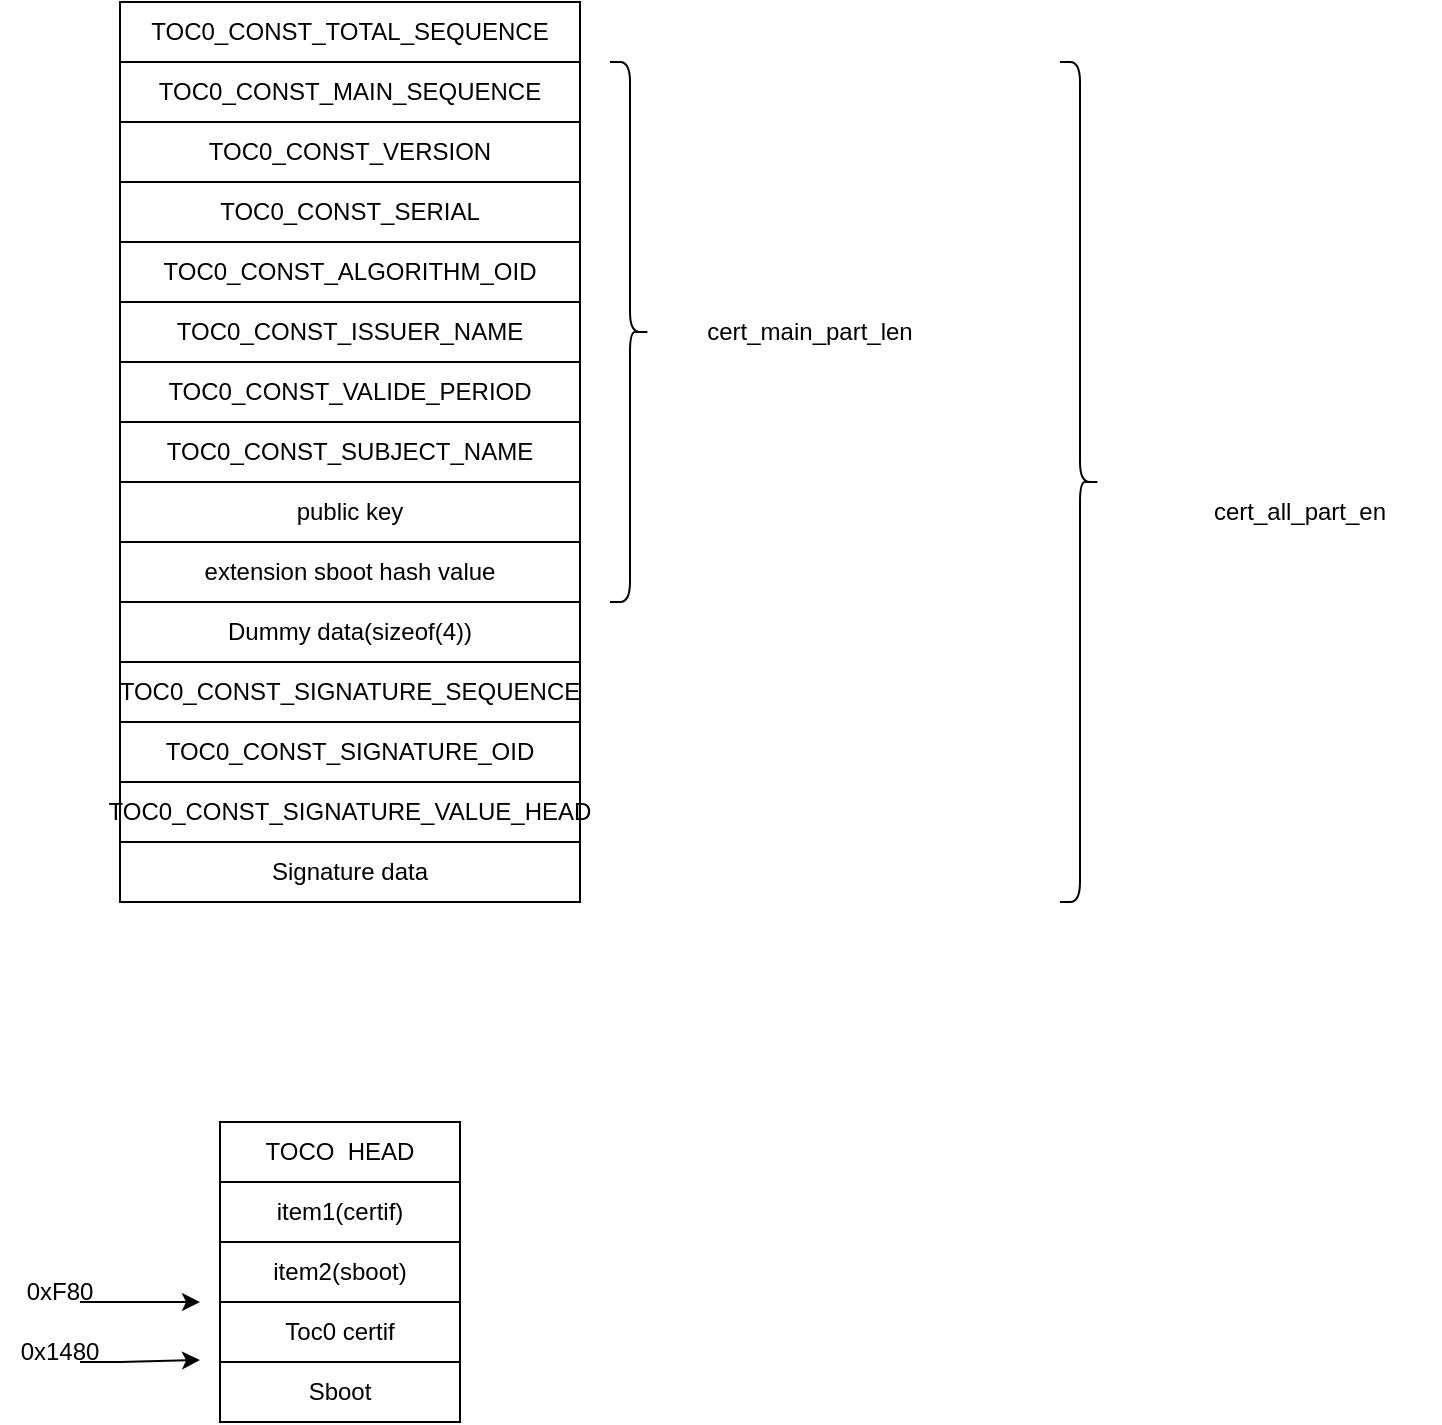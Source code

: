 <mxfile version="21.4.0" type="github">
  <diagram name="Page-1" id="bhDMWvnnnsmSmIuoPUf2">
    <mxGraphModel dx="1155" dy="561" grid="1" gridSize="10" guides="1" tooltips="1" connect="1" arrows="1" fold="1" page="1" pageScale="1" pageWidth="850" pageHeight="1100" math="0" shadow="0">
      <root>
        <mxCell id="0" />
        <mxCell id="1" parent="0" />
        <mxCell id="DNya7Jkh1skZqDEUOs5Z-2" value="TOC0_CONST_TOTAL_SEQUENCE" style="rounded=0;whiteSpace=wrap;html=1;" parent="1" vertex="1">
          <mxGeometry x="160" y="80" width="230" height="30" as="geometry" />
        </mxCell>
        <mxCell id="DNya7Jkh1skZqDEUOs5Z-3" value="TOC0_CONST_MAIN_SEQUENCE" style="rounded=0;whiteSpace=wrap;html=1;" parent="1" vertex="1">
          <mxGeometry x="160" y="110" width="230" height="30" as="geometry" />
        </mxCell>
        <mxCell id="DNya7Jkh1skZqDEUOs5Z-4" value="TOC0_CONST_VERSION" style="rounded=0;whiteSpace=wrap;html=1;" parent="1" vertex="1">
          <mxGeometry x="160" y="140" width="230" height="30" as="geometry" />
        </mxCell>
        <mxCell id="DNya7Jkh1skZqDEUOs5Z-5" value="TOC0_CONST_SERIAL" style="rounded=0;whiteSpace=wrap;html=1;" parent="1" vertex="1">
          <mxGeometry x="160" y="170" width="230" height="30" as="geometry" />
        </mxCell>
        <mxCell id="DNya7Jkh1skZqDEUOs5Z-6" value="TOC0_CONST_ALGORITHM_OID" style="rounded=0;whiteSpace=wrap;html=1;" parent="1" vertex="1">
          <mxGeometry x="160" y="200" width="230" height="30" as="geometry" />
        </mxCell>
        <mxCell id="DNya7Jkh1skZqDEUOs5Z-7" value="TOC0_CONST_ISSUER_NAME" style="rounded=0;whiteSpace=wrap;html=1;" parent="1" vertex="1">
          <mxGeometry x="160" y="230" width="230" height="30" as="geometry" />
        </mxCell>
        <mxCell id="DNya7Jkh1skZqDEUOs5Z-8" value="TOC0_CONST_VALIDE_PERIOD" style="rounded=0;whiteSpace=wrap;html=1;" parent="1" vertex="1">
          <mxGeometry x="160" y="260" width="230" height="30" as="geometry" />
        </mxCell>
        <mxCell id="DNya7Jkh1skZqDEUOs5Z-9" value="TOC0_CONST_SUBJECT_NAME" style="rounded=0;whiteSpace=wrap;html=1;" parent="1" vertex="1">
          <mxGeometry x="160" y="290" width="230" height="30" as="geometry" />
        </mxCell>
        <mxCell id="DNya7Jkh1skZqDEUOs5Z-10" value="public key" style="rounded=0;whiteSpace=wrap;html=1;" parent="1" vertex="1">
          <mxGeometry x="160" y="320" width="230" height="30" as="geometry" />
        </mxCell>
        <mxCell id="DNya7Jkh1skZqDEUOs5Z-11" value="extension sboot hash value" style="rounded=0;whiteSpace=wrap;html=1;" parent="1" vertex="1">
          <mxGeometry x="160" y="350" width="230" height="30" as="geometry" />
        </mxCell>
        <mxCell id="DNya7Jkh1skZqDEUOs5Z-12" value="Dummy data(sizeof(4))" style="rounded=0;whiteSpace=wrap;html=1;" parent="1" vertex="1">
          <mxGeometry x="160" y="380" width="230" height="30" as="geometry" />
        </mxCell>
        <mxCell id="DNya7Jkh1skZqDEUOs5Z-13" value="TOC0_CONST_SIGNATURE_SEQUENCE" style="rounded=0;whiteSpace=wrap;html=1;" parent="1" vertex="1">
          <mxGeometry x="160" y="410" width="230" height="30" as="geometry" />
        </mxCell>
        <mxCell id="DNya7Jkh1skZqDEUOs5Z-14" value="TOC0_CONST_SIGNATURE_OID" style="rounded=0;whiteSpace=wrap;html=1;" parent="1" vertex="1">
          <mxGeometry x="160" y="440" width="230" height="30" as="geometry" />
        </mxCell>
        <mxCell id="DNya7Jkh1skZqDEUOs5Z-15" value="TOC0_CONST_SIGNATURE_VALUE_HEAD" style="rounded=0;whiteSpace=wrap;html=1;" parent="1" vertex="1">
          <mxGeometry x="160" y="470" width="230" height="30" as="geometry" />
        </mxCell>
        <mxCell id="DNya7Jkh1skZqDEUOs5Z-16" value="" style="shape=curlyBracket;whiteSpace=wrap;html=1;rounded=1;flipH=1;labelPosition=right;verticalLabelPosition=middle;align=left;verticalAlign=middle;" parent="1" vertex="1">
          <mxGeometry x="405" y="110" width="20" height="270" as="geometry" />
        </mxCell>
        <mxCell id="DNya7Jkh1skZqDEUOs5Z-17" value="cert_main_part_len&lt;br&gt;" style="text;html=1;strokeColor=none;fillColor=none;align=center;verticalAlign=middle;whiteSpace=wrap;rounded=0;" parent="1" vertex="1">
          <mxGeometry x="430" y="230" width="150" height="30" as="geometry" />
        </mxCell>
        <mxCell id="DNya7Jkh1skZqDEUOs5Z-18" value="Signature data" style="rounded=0;whiteSpace=wrap;html=1;" parent="1" vertex="1">
          <mxGeometry x="160" y="500" width="230" height="30" as="geometry" />
        </mxCell>
        <mxCell id="DNya7Jkh1skZqDEUOs5Z-20" value="" style="shape=curlyBracket;whiteSpace=wrap;html=1;rounded=1;flipH=1;labelPosition=right;verticalLabelPosition=middle;align=left;verticalAlign=middle;" parent="1" vertex="1">
          <mxGeometry x="630" y="110" width="20" height="420" as="geometry" />
        </mxCell>
        <mxCell id="DNya7Jkh1skZqDEUOs5Z-21" value="cert_all_part_en" style="text;html=1;strokeColor=none;fillColor=none;align=center;verticalAlign=middle;whiteSpace=wrap;rounded=0;" parent="1" vertex="1">
          <mxGeometry x="680" y="320" width="140" height="30" as="geometry" />
        </mxCell>
        <mxCell id="muws-hIvyTuD5fBIdDaZ-3" value="item1(certif)" style="rounded=0;whiteSpace=wrap;html=1;" vertex="1" parent="1">
          <mxGeometry x="210" y="670" width="120" height="30" as="geometry" />
        </mxCell>
        <mxCell id="muws-hIvyTuD5fBIdDaZ-4" value="item2(sboot)" style="rounded=0;whiteSpace=wrap;html=1;" vertex="1" parent="1">
          <mxGeometry x="210" y="700" width="120" height="30" as="geometry" />
        </mxCell>
        <mxCell id="muws-hIvyTuD5fBIdDaZ-5" value="Toc0 certif" style="rounded=0;whiteSpace=wrap;html=1;" vertex="1" parent="1">
          <mxGeometry x="210" y="730" width="120" height="30" as="geometry" />
        </mxCell>
        <mxCell id="muws-hIvyTuD5fBIdDaZ-6" value="Sboot" style="rounded=0;whiteSpace=wrap;html=1;" vertex="1" parent="1">
          <mxGeometry x="210" y="760" width="120" height="30" as="geometry" />
        </mxCell>
        <mxCell id="muws-hIvyTuD5fBIdDaZ-7" value="" style="endArrow=classic;html=1;rounded=0;" edge="1" parent="1">
          <mxGeometry width="50" height="50" relative="1" as="geometry">
            <mxPoint x="140" y="730" as="sourcePoint" />
            <mxPoint x="200" y="730" as="targetPoint" />
          </mxGeometry>
        </mxCell>
        <mxCell id="muws-hIvyTuD5fBIdDaZ-8" value="0xF80" style="text;html=1;strokeColor=none;fillColor=none;align=center;verticalAlign=middle;whiteSpace=wrap;rounded=0;" vertex="1" parent="1">
          <mxGeometry x="100" y="710" width="60" height="30" as="geometry" />
        </mxCell>
        <mxCell id="muws-hIvyTuD5fBIdDaZ-9" value="" style="endArrow=classic;html=1;rounded=0;" edge="1" parent="1">
          <mxGeometry width="50" height="50" relative="1" as="geometry">
            <mxPoint x="140" y="760" as="sourcePoint" />
            <mxPoint x="200" y="759" as="targetPoint" />
            <Array as="points">
              <mxPoint x="160" y="760" />
            </Array>
          </mxGeometry>
        </mxCell>
        <mxCell id="muws-hIvyTuD5fBIdDaZ-10" value="0x1480" style="text;html=1;strokeColor=none;fillColor=none;align=center;verticalAlign=middle;whiteSpace=wrap;rounded=0;" vertex="1" parent="1">
          <mxGeometry x="100" y="740" width="60" height="30" as="geometry" />
        </mxCell>
        <mxCell id="muws-hIvyTuD5fBIdDaZ-11" value="TOCO&amp;nbsp; HEAD" style="rounded=0;whiteSpace=wrap;html=1;" vertex="1" parent="1">
          <mxGeometry x="210" y="640" width="120" height="30" as="geometry" />
        </mxCell>
      </root>
    </mxGraphModel>
  </diagram>
</mxfile>
